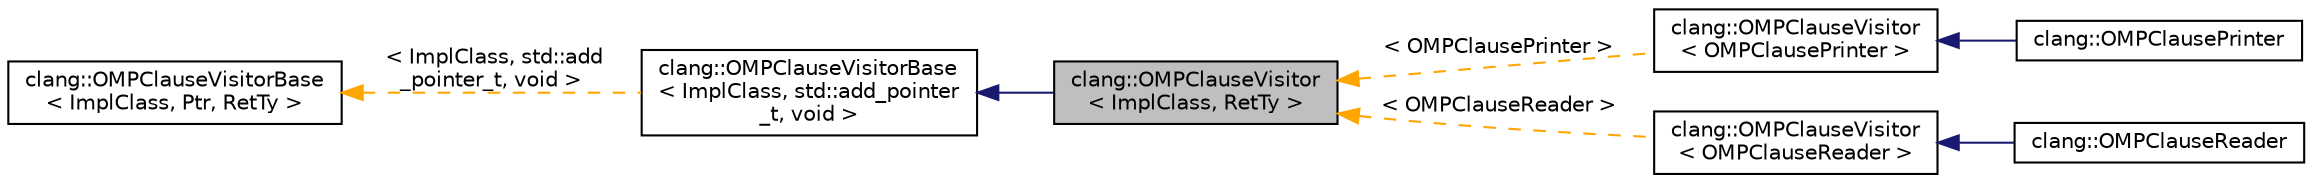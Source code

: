 digraph "clang::OMPClauseVisitor&lt; ImplClass, RetTy &gt;"
{
 // LATEX_PDF_SIZE
  bgcolor="transparent";
  edge [fontname="Helvetica",fontsize="10",labelfontname="Helvetica",labelfontsize="10"];
  node [fontname="Helvetica",fontsize="10",shape=record];
  rankdir="LR";
  Node1 [label="clang::OMPClauseVisitor\l\< ImplClass, RetTy \>",height=0.2,width=0.4,color="black", fillcolor="grey75", style="filled", fontcolor="black",tooltip=" "];
  Node2 -> Node1 [dir="back",color="midnightblue",fontsize="10",style="solid",fontname="Helvetica"];
  Node2 [label="clang::OMPClauseVisitorBase\l\< ImplClass, std::add_pointer\l_t, void \>",height=0.2,width=0.4,color="black",URL="$classclang_1_1OMPClauseVisitorBase.html",tooltip=" "];
  Node3 -> Node2 [dir="back",color="orange",fontsize="10",style="dashed",label=" \< ImplClass, std::add\l_pointer_t, void \>" ,fontname="Helvetica"];
  Node3 [label="clang::OMPClauseVisitorBase\l\< ImplClass, Ptr, RetTy \>",height=0.2,width=0.4,color="black",URL="$classclang_1_1OMPClauseVisitorBase.html",tooltip="This class implements a simple visitor for OMPClause subclasses."];
  Node1 -> Node4 [dir="back",color="orange",fontsize="10",style="dashed",label=" \< OMPClausePrinter \>" ,fontname="Helvetica"];
  Node4 [label="clang::OMPClauseVisitor\l\< OMPClausePrinter \>",height=0.2,width=0.4,color="black",URL="$classclang_1_1OMPClauseVisitor.html",tooltip=" "];
  Node4 -> Node5 [dir="back",color="midnightblue",fontsize="10",style="solid",fontname="Helvetica"];
  Node5 [label="clang::OMPClausePrinter",height=0.2,width=0.4,color="black",URL="$classclang_1_1OMPClausePrinter.html",tooltip=" "];
  Node1 -> Node6 [dir="back",color="orange",fontsize="10",style="dashed",label=" \< OMPClauseReader \>" ,fontname="Helvetica"];
  Node6 [label="clang::OMPClauseVisitor\l\< OMPClauseReader \>",height=0.2,width=0.4,color="black",URL="$classclang_1_1OMPClauseVisitor.html",tooltip=" "];
  Node6 -> Node7 [dir="back",color="midnightblue",fontsize="10",style="solid",fontname="Helvetica"];
  Node7 [label="clang::OMPClauseReader",height=0.2,width=0.4,color="black",URL="$classclang_1_1OMPClauseReader.html",tooltip=" "];
}
